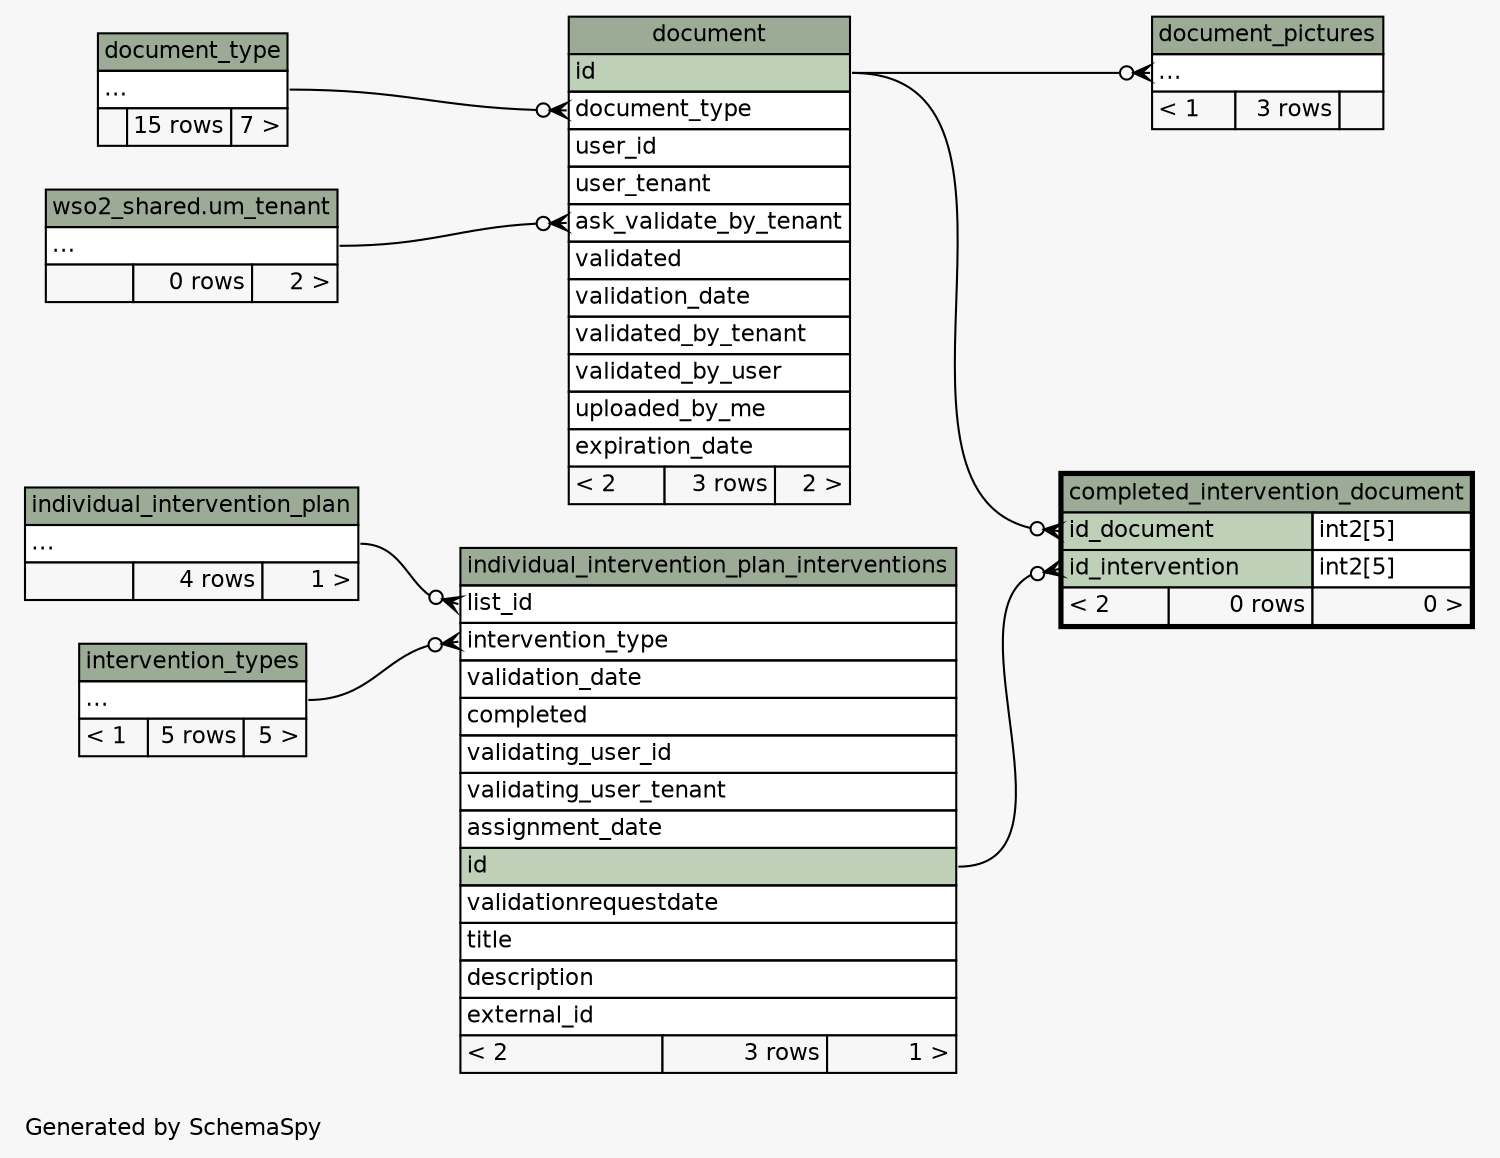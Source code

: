 // dot 2.30.1 on Linux 3.10.0-1127.19.1.el7.x86_64
// SchemaSpy rev 590
digraph "twoDegreesRelationshipsDiagram" {
  graph [
    rankdir="RL"
    bgcolor="#f7f7f7"
    label="\nGenerated by SchemaSpy"
    labeljust="l"
    nodesep="0.18"
    ranksep="0.46"
    fontname="Helvetica"
    fontsize="11"
  ];
  node [
    fontname="Helvetica"
    fontsize="11"
    shape="plaintext"
  ];
  edge [
    arrowsize="0.8"
  ];
  "completed_intervention_document":"id_document":w -> "document":"id":e [arrowhead=none dir=back arrowtail=crowodot];
  "completed_intervention_document":"id_intervention":w -> "individual_intervention_plan_interventions":"id":e [arrowhead=none dir=back arrowtail=crowodot];
  "document":"ask_validate_by_tenant":w -> "wso2_shared.um_tenant":"elipses":e [arrowhead=none dir=back arrowtail=crowodot];
  "document":"document_type":w -> "document_type":"elipses":e [arrowhead=none dir=back arrowtail=crowodot];
  "document_pictures":"elipses":w -> "document":"id":e [arrowhead=none dir=back arrowtail=crowodot];
  "individual_intervention_plan_interventions":"intervention_type":w -> "intervention_types":"elipses":e [arrowhead=none dir=back arrowtail=crowodot];
  "individual_intervention_plan_interventions":"list_id":w -> "individual_intervention_plan":"elipses":e [arrowhead=none dir=back arrowtail=crowodot];
  "completed_intervention_document" [
    label=<
    <TABLE BORDER="2" CELLBORDER="1" CELLSPACING="0" BGCOLOR="#ffffff">
      <TR><TD COLSPAN="3" BGCOLOR="#9bab96" ALIGN="CENTER">completed_intervention_document</TD></TR>
      <TR><TD PORT="id_document" COLSPAN="2" BGCOLOR="#bed1b8" ALIGN="LEFT">id_document</TD><TD PORT="id_document.type" ALIGN="LEFT">int2[5]</TD></TR>
      <TR><TD PORT="id_intervention" COLSPAN="2" BGCOLOR="#bed1b8" ALIGN="LEFT">id_intervention</TD><TD PORT="id_intervention.type" ALIGN="LEFT">int2[5]</TD></TR>
      <TR><TD ALIGN="LEFT" BGCOLOR="#f7f7f7">&lt; 2</TD><TD ALIGN="RIGHT" BGCOLOR="#f7f7f7">0 rows</TD><TD ALIGN="RIGHT" BGCOLOR="#f7f7f7">0 &gt;</TD></TR>
    </TABLE>>
    URL="completed_intervention_document.html"
    tooltip="completed_intervention_document"
  ];
  "document" [
    label=<
    <TABLE BORDER="0" CELLBORDER="1" CELLSPACING="0" BGCOLOR="#ffffff">
      <TR><TD COLSPAN="3" BGCOLOR="#9bab96" ALIGN="CENTER">document</TD></TR>
      <TR><TD PORT="id" COLSPAN="3" BGCOLOR="#bed1b8" ALIGN="LEFT">id</TD></TR>
      <TR><TD PORT="document_type" COLSPAN="3" ALIGN="LEFT">document_type</TD></TR>
      <TR><TD PORT="user_id" COLSPAN="3" ALIGN="LEFT">user_id</TD></TR>
      <TR><TD PORT="user_tenant" COLSPAN="3" ALIGN="LEFT">user_tenant</TD></TR>
      <TR><TD PORT="ask_validate_by_tenant" COLSPAN="3" ALIGN="LEFT">ask_validate_by_tenant</TD></TR>
      <TR><TD PORT="validated" COLSPAN="3" ALIGN="LEFT">validated</TD></TR>
      <TR><TD PORT="validation_date" COLSPAN="3" ALIGN="LEFT">validation_date</TD></TR>
      <TR><TD PORT="validated_by_tenant" COLSPAN="3" ALIGN="LEFT">validated_by_tenant</TD></TR>
      <TR><TD PORT="validated_by_user" COLSPAN="3" ALIGN="LEFT">validated_by_user</TD></TR>
      <TR><TD PORT="uploaded_by_me" COLSPAN="3" ALIGN="LEFT">uploaded_by_me</TD></TR>
      <TR><TD PORT="expiration_date" COLSPAN="3" ALIGN="LEFT">expiration_date</TD></TR>
      <TR><TD ALIGN="LEFT" BGCOLOR="#f7f7f7">&lt; 2</TD><TD ALIGN="RIGHT" BGCOLOR="#f7f7f7">3 rows</TD><TD ALIGN="RIGHT" BGCOLOR="#f7f7f7">2 &gt;</TD></TR>
    </TABLE>>
    URL="document.html"
    tooltip="document"
  ];
  "document_pictures" [
    label=<
    <TABLE BORDER="0" CELLBORDER="1" CELLSPACING="0" BGCOLOR="#ffffff">
      <TR><TD COLSPAN="3" BGCOLOR="#9bab96" ALIGN="CENTER">document_pictures</TD></TR>
      <TR><TD PORT="elipses" COLSPAN="3" ALIGN="LEFT">...</TD></TR>
      <TR><TD ALIGN="LEFT" BGCOLOR="#f7f7f7">&lt; 1</TD><TD ALIGN="RIGHT" BGCOLOR="#f7f7f7">3 rows</TD><TD ALIGN="RIGHT" BGCOLOR="#f7f7f7">  </TD></TR>
    </TABLE>>
    URL="document_pictures.html"
    tooltip="document_pictures"
  ];
  "document_type" [
    label=<
    <TABLE BORDER="0" CELLBORDER="1" CELLSPACING="0" BGCOLOR="#ffffff">
      <TR><TD COLSPAN="3" BGCOLOR="#9bab96" ALIGN="CENTER">document_type</TD></TR>
      <TR><TD PORT="elipses" COLSPAN="3" ALIGN="LEFT">...</TD></TR>
      <TR><TD ALIGN="LEFT" BGCOLOR="#f7f7f7">  </TD><TD ALIGN="RIGHT" BGCOLOR="#f7f7f7">15 rows</TD><TD ALIGN="RIGHT" BGCOLOR="#f7f7f7">7 &gt;</TD></TR>
    </TABLE>>
    URL="document_type.html"
    tooltip="document_type"
  ];
  "individual_intervention_plan" [
    label=<
    <TABLE BORDER="0" CELLBORDER="1" CELLSPACING="0" BGCOLOR="#ffffff">
      <TR><TD COLSPAN="3" BGCOLOR="#9bab96" ALIGN="CENTER">individual_intervention_plan</TD></TR>
      <TR><TD PORT="elipses" COLSPAN="3" ALIGN="LEFT">...</TD></TR>
      <TR><TD ALIGN="LEFT" BGCOLOR="#f7f7f7">  </TD><TD ALIGN="RIGHT" BGCOLOR="#f7f7f7">4 rows</TD><TD ALIGN="RIGHT" BGCOLOR="#f7f7f7">1 &gt;</TD></TR>
    </TABLE>>
    URL="individual_intervention_plan.html"
    tooltip="individual_intervention_plan"
  ];
  "individual_intervention_plan_interventions" [
    label=<
    <TABLE BORDER="0" CELLBORDER="1" CELLSPACING="0" BGCOLOR="#ffffff">
      <TR><TD COLSPAN="3" BGCOLOR="#9bab96" ALIGN="CENTER">individual_intervention_plan_interventions</TD></TR>
      <TR><TD PORT="list_id" COLSPAN="3" ALIGN="LEFT">list_id</TD></TR>
      <TR><TD PORT="intervention_type" COLSPAN="3" ALIGN="LEFT">intervention_type</TD></TR>
      <TR><TD PORT="validation_date" COLSPAN="3" ALIGN="LEFT">validation_date</TD></TR>
      <TR><TD PORT="completed" COLSPAN="3" ALIGN="LEFT">completed</TD></TR>
      <TR><TD PORT="validating_user_id" COLSPAN="3" ALIGN="LEFT">validating_user_id</TD></TR>
      <TR><TD PORT="validating_user_tenant" COLSPAN="3" ALIGN="LEFT">validating_user_tenant</TD></TR>
      <TR><TD PORT="assignment_date" COLSPAN="3" ALIGN="LEFT">assignment_date</TD></TR>
      <TR><TD PORT="id" COLSPAN="3" BGCOLOR="#bed1b8" ALIGN="LEFT">id</TD></TR>
      <TR><TD PORT="validationrequestdate" COLSPAN="3" ALIGN="LEFT">validationrequestdate</TD></TR>
      <TR><TD PORT="title" COLSPAN="3" ALIGN="LEFT">title</TD></TR>
      <TR><TD PORT="description" COLSPAN="3" ALIGN="LEFT">description</TD></TR>
      <TR><TD PORT="external_id" COLSPAN="3" ALIGN="LEFT">external_id</TD></TR>
      <TR><TD ALIGN="LEFT" BGCOLOR="#f7f7f7">&lt; 2</TD><TD ALIGN="RIGHT" BGCOLOR="#f7f7f7">3 rows</TD><TD ALIGN="RIGHT" BGCOLOR="#f7f7f7">1 &gt;</TD></TR>
    </TABLE>>
    URL="individual_intervention_plan_interventions.html"
    tooltip="individual_intervention_plan_interventions"
  ];
  "intervention_types" [
    label=<
    <TABLE BORDER="0" CELLBORDER="1" CELLSPACING="0" BGCOLOR="#ffffff">
      <TR><TD COLSPAN="3" BGCOLOR="#9bab96" ALIGN="CENTER">intervention_types</TD></TR>
      <TR><TD PORT="elipses" COLSPAN="3" ALIGN="LEFT">...</TD></TR>
      <TR><TD ALIGN="LEFT" BGCOLOR="#f7f7f7">&lt; 1</TD><TD ALIGN="RIGHT" BGCOLOR="#f7f7f7">5 rows</TD><TD ALIGN="RIGHT" BGCOLOR="#f7f7f7">5 &gt;</TD></TR>
    </TABLE>>
    URL="intervention_types.html"
    tooltip="intervention_types"
  ];
  "wso2_shared.um_tenant" [
    label=<
    <TABLE BORDER="0" CELLBORDER="1" CELLSPACING="0" BGCOLOR="#ffffff">
      <TR><TD COLSPAN="3" BGCOLOR="#9bab96" ALIGN="CENTER">wso2_shared.um_tenant</TD></TR>
      <TR><TD PORT="elipses" COLSPAN="3" ALIGN="LEFT">...</TD></TR>
      <TR><TD ALIGN="LEFT" BGCOLOR="#f7f7f7">  </TD><TD ALIGN="RIGHT" BGCOLOR="#f7f7f7">0 rows</TD><TD ALIGN="RIGHT" BGCOLOR="#f7f7f7">2 &gt;</TD></TR>
    </TABLE>>
    tooltip="wso2_shared.um_tenant"
  ];
}
